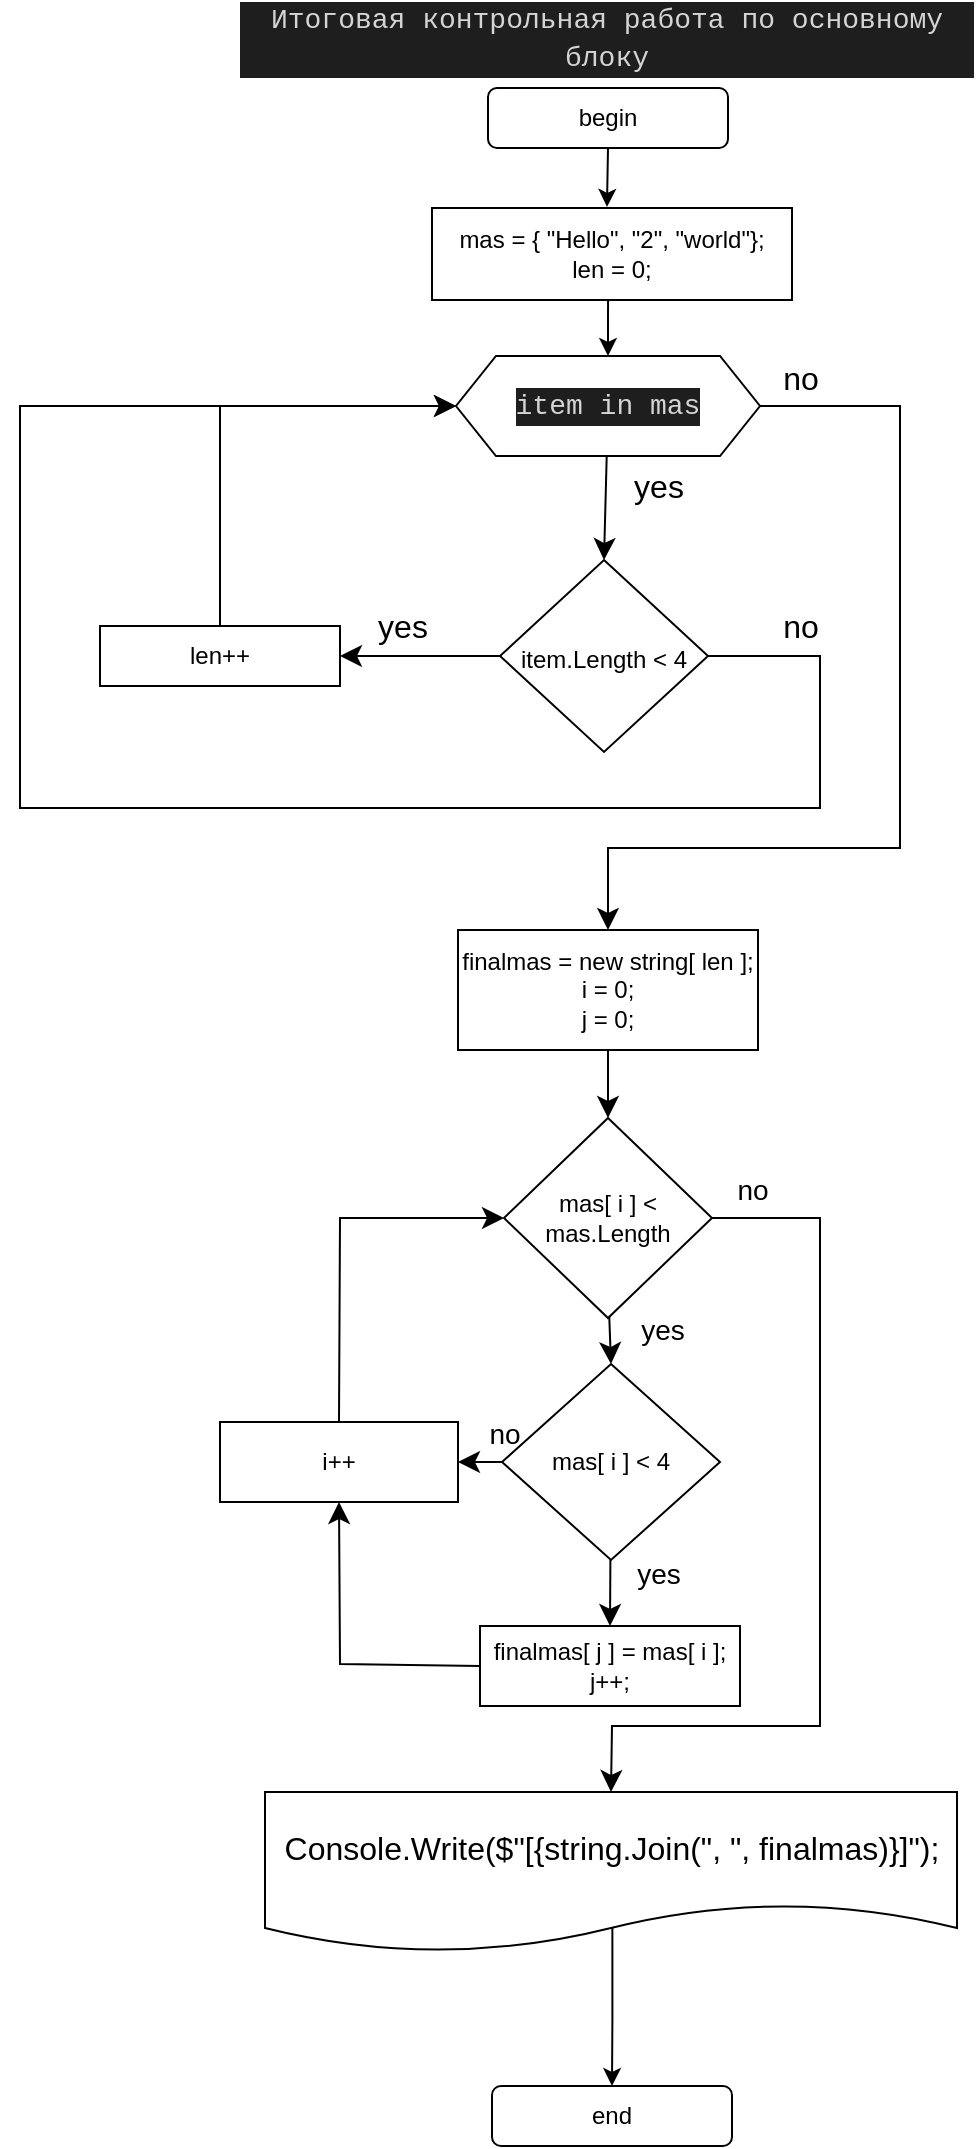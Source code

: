 <mxfile version="22.1.21" type="device" pages="2">
  <diagram name="Страница — 1" id="WYJuMCrn0qdgbdIJ086Q">
    <mxGraphModel dx="1985" dy="1438" grid="1" gridSize="10" guides="1" tooltips="1" connect="1" arrows="1" fold="1" page="1" pageScale="1" pageWidth="827" pageHeight="1169" math="0" shadow="0">
      <root>
        <mxCell id="0" />
        <mxCell id="1" parent="0" />
        <mxCell id="0HGksZpgj-BPBtbDQA5q-1" value="&lt;div style=&quot;color: rgb(212, 212, 212); background-color: rgb(30, 30, 30); font-family: Consolas, &amp;quot;Courier New&amp;quot;, monospace; font-size: 14px; line-height: 19px;&quot;&gt;Итоговая контрольная работа по основному блоку&lt;/div&gt;" style="text;html=1;strokeColor=none;fillColor=none;align=center;verticalAlign=middle;whiteSpace=wrap;rounded=0;" parent="1" vertex="1">
          <mxGeometry x="229" y="40" width="369" height="30" as="geometry" />
        </mxCell>
        <mxCell id="0HGksZpgj-BPBtbDQA5q-6" style="edgeStyle=orthogonalEdgeStyle;rounded=0;orthogonalLoop=1;jettySize=auto;html=1;exitX=0.5;exitY=1;exitDx=0;exitDy=0;entryX=0.486;entryY=-0.012;entryDx=0;entryDy=0;entryPerimeter=0;" parent="1" source="0HGksZpgj-BPBtbDQA5q-2" target="QLAhKVpBpkVvW9ZPPRg4-1" edge="1">
          <mxGeometry relative="1" as="geometry">
            <mxPoint x="414" y="146" as="targetPoint" />
          </mxGeometry>
        </mxCell>
        <mxCell id="0HGksZpgj-BPBtbDQA5q-2" value="begin" style="rounded=1;whiteSpace=wrap;html=1;" parent="1" vertex="1">
          <mxGeometry x="354" y="80" width="120" height="30" as="geometry" />
        </mxCell>
        <mxCell id="0HGksZpgj-BPBtbDQA5q-3" value="end" style="rounded=1;whiteSpace=wrap;html=1;" parent="1" vertex="1">
          <mxGeometry x="356" y="1079" width="120" height="30" as="geometry" />
        </mxCell>
        <mxCell id="0HGksZpgj-BPBtbDQA5q-10" style="edgeStyle=orthogonalEdgeStyle;rounded=0;orthogonalLoop=1;jettySize=auto;html=1;entryX=0.5;entryY=0;entryDx=0;entryDy=0;exitX=0.502;exitY=0.833;exitDx=0;exitDy=0;exitPerimeter=0;" parent="1" source="QLAhKVpBpkVvW9ZPPRg4-4" target="0HGksZpgj-BPBtbDQA5q-3" edge="1">
          <mxGeometry relative="1" as="geometry">
            <mxPoint x="416.8" y="1024.341" as="sourcePoint" />
          </mxGeometry>
        </mxCell>
        <mxCell id="fBXiUsdaVTodvzfnku7q-2" style="edgeStyle=orthogonalEdgeStyle;rounded=0;orthogonalLoop=1;jettySize=auto;html=1;exitX=0.489;exitY=0.986;exitDx=0;exitDy=0;entryX=0.5;entryY=0;entryDx=0;entryDy=0;exitPerimeter=0;" parent="1" source="QLAhKVpBpkVvW9ZPPRg4-1" target="Tpb7PyXPzX-6LPsVhSSz-2" edge="1">
          <mxGeometry relative="1" as="geometry">
            <mxPoint x="414" y="184" as="targetPoint" />
            <mxPoint x="414" y="176" as="sourcePoint" />
          </mxGeometry>
        </mxCell>
        <mxCell id="Tpb7PyXPzX-6LPsVhSSz-8" style="edgeStyle=none;curved=1;rounded=0;orthogonalLoop=1;jettySize=auto;html=1;entryX=0.5;entryY=0;entryDx=0;entryDy=0;fontSize=12;startSize=8;endSize=8;" parent="1" source="Tpb7PyXPzX-6LPsVhSSz-2" target="Tpb7PyXPzX-6LPsVhSSz-3" edge="1">
          <mxGeometry relative="1" as="geometry" />
        </mxCell>
        <mxCell id="Tpb7PyXPzX-6LPsVhSSz-16" style="edgeStyle=none;curved=0;rounded=0;orthogonalLoop=1;jettySize=auto;html=1;entryX=0.5;entryY=0;entryDx=0;entryDy=0;fontSize=12;startSize=8;endSize=8;exitX=1;exitY=0.5;exitDx=0;exitDy=0;" parent="1" source="Tpb7PyXPzX-6LPsVhSSz-2" target="Tpb7PyXPzX-6LPsVhSSz-15" edge="1">
          <mxGeometry relative="1" as="geometry">
            <Array as="points">
              <mxPoint x="560" y="239" />
              <mxPoint x="560" y="460" />
              <mxPoint x="414" y="460" />
            </Array>
          </mxGeometry>
        </mxCell>
        <mxCell id="Tpb7PyXPzX-6LPsVhSSz-2" value="&lt;div style=&quot;color: rgb(212, 212, 212); background-color: rgb(30, 30, 30); font-family: Consolas, &amp;quot;Courier New&amp;quot;, monospace; font-size: 14px; line-height: 19px;&quot;&gt;item in mas&lt;/div&gt;" style="shape=hexagon;perimeter=hexagonPerimeter2;whiteSpace=wrap;html=1;fixedSize=1;fontSize=16;" parent="1" vertex="1">
          <mxGeometry x="338" y="214" width="152" height="50" as="geometry" />
        </mxCell>
        <mxCell id="Tpb7PyXPzX-6LPsVhSSz-5" style="edgeStyle=none;curved=1;rounded=0;orthogonalLoop=1;jettySize=auto;html=1;entryX=1;entryY=0.5;entryDx=0;entryDy=0;fontSize=12;startSize=8;endSize=8;exitX=0;exitY=0.5;exitDx=0;exitDy=0;" parent="1" source="Tpb7PyXPzX-6LPsVhSSz-3" target="Tpb7PyXPzX-6LPsVhSSz-4" edge="1">
          <mxGeometry relative="1" as="geometry" />
        </mxCell>
        <mxCell id="Tpb7PyXPzX-6LPsVhSSz-12" style="edgeStyle=none;curved=0;rounded=0;orthogonalLoop=1;jettySize=auto;html=1;fontSize=12;startSize=8;endSize=8;exitX=1;exitY=0.5;exitDx=0;exitDy=0;entryX=0;entryY=0.5;entryDx=0;entryDy=0;" parent="1" source="Tpb7PyXPzX-6LPsVhSSz-3" target="Tpb7PyXPzX-6LPsVhSSz-2" edge="1">
          <mxGeometry relative="1" as="geometry">
            <mxPoint x="120" y="574" as="targetPoint" />
            <Array as="points">
              <mxPoint x="520" y="364" />
              <mxPoint x="520" y="440" />
              <mxPoint x="120" y="440" />
              <mxPoint x="120" y="239" />
            </Array>
          </mxGeometry>
        </mxCell>
        <mxCell id="Tpb7PyXPzX-6LPsVhSSz-3" value="&lt;font style=&quot;font-size: 12px;&quot;&gt;item.Length &amp;lt; 4&lt;/font&gt;" style="rhombus;whiteSpace=wrap;html=1;fontSize=16;" parent="1" vertex="1">
          <mxGeometry x="360" y="316" width="104" height="96" as="geometry" />
        </mxCell>
        <mxCell id="Tpb7PyXPzX-6LPsVhSSz-11" style="edgeStyle=none;curved=0;rounded=0;orthogonalLoop=1;jettySize=auto;html=1;entryX=0;entryY=0.5;entryDx=0;entryDy=0;fontSize=12;startSize=8;endSize=8;" parent="1" source="Tpb7PyXPzX-6LPsVhSSz-4" target="Tpb7PyXPzX-6LPsVhSSz-2" edge="1">
          <mxGeometry relative="1" as="geometry">
            <Array as="points">
              <mxPoint x="220" y="239" />
            </Array>
          </mxGeometry>
        </mxCell>
        <mxCell id="Tpb7PyXPzX-6LPsVhSSz-4" value="len++" style="rounded=0;whiteSpace=wrap;html=1;" parent="1" vertex="1">
          <mxGeometry x="160" y="349" width="120" height="30" as="geometry" />
        </mxCell>
        <mxCell id="Tpb7PyXPzX-6LPsVhSSz-13" value="yes" style="text;html=1;align=center;verticalAlign=middle;resizable=0;points=[];autosize=1;strokeColor=none;fillColor=none;fontSize=16;" parent="1" vertex="1">
          <mxGeometry x="286" y="334" width="50" height="30" as="geometry" />
        </mxCell>
        <mxCell id="Tpb7PyXPzX-6LPsVhSSz-14" value="no" style="text;html=1;align=center;verticalAlign=middle;resizable=0;points=[];autosize=1;strokeColor=none;fillColor=none;fontSize=16;" parent="1" vertex="1">
          <mxGeometry x="490" y="334" width="40" height="30" as="geometry" />
        </mxCell>
        <mxCell id="Tpb7PyXPzX-6LPsVhSSz-22" value="" style="edgeStyle=none;curved=1;rounded=0;orthogonalLoop=1;jettySize=auto;html=1;fontSize=12;startSize=8;endSize=8;entryX=0.5;entryY=0;entryDx=0;entryDy=0;" parent="1" source="Tpb7PyXPzX-6LPsVhSSz-15" target="Tpb7PyXPzX-6LPsVhSSz-23" edge="1">
          <mxGeometry relative="1" as="geometry">
            <mxPoint x="414.0" y="583" as="targetPoint" />
          </mxGeometry>
        </mxCell>
        <mxCell id="Tpb7PyXPzX-6LPsVhSSz-15" value="finalmas = new string[ len ];&lt;br&gt;i = 0;&lt;br&gt;j = 0;" style="rounded=0;whiteSpace=wrap;html=1;" parent="1" vertex="1">
          <mxGeometry x="339" y="501" width="150" height="60" as="geometry" />
        </mxCell>
        <mxCell id="Tpb7PyXPzX-6LPsVhSSz-20" value="" style="edgeStyle=none;curved=1;rounded=0;orthogonalLoop=1;jettySize=auto;html=1;fontSize=12;startSize=8;endSize=8;entryX=0.5;entryY=0;entryDx=0;entryDy=0;" parent="1" source="Tpb7PyXPzX-6LPsVhSSz-17" target="Tpb7PyXPzX-6LPsVhSSz-19" edge="1">
          <mxGeometry relative="1" as="geometry">
            <mxPoint x="414" y="848" as="targetPoint" />
          </mxGeometry>
        </mxCell>
        <mxCell id="Tpb7PyXPzX-6LPsVhSSz-26" style="edgeStyle=none;curved=0;rounded=0;orthogonalLoop=1;jettySize=auto;html=1;exitX=0;exitY=0.5;exitDx=0;exitDy=0;entryX=1;entryY=0.5;entryDx=0;entryDy=0;fontSize=12;startSize=8;endSize=8;" parent="1" source="Tpb7PyXPzX-6LPsVhSSz-17" target="Tpb7PyXPzX-6LPsVhSSz-25" edge="1">
          <mxGeometry relative="1" as="geometry" />
        </mxCell>
        <mxCell id="Tpb7PyXPzX-6LPsVhSSz-17" value="mas[ i ] &amp;lt; 4" style="rhombus;whiteSpace=wrap;html=1;rounded=0;" parent="1" vertex="1">
          <mxGeometry x="361" y="718" width="109" height="98" as="geometry" />
        </mxCell>
        <mxCell id="Tpb7PyXPzX-6LPsVhSSz-27" style="edgeStyle=none;curved=0;rounded=0;orthogonalLoop=1;jettySize=auto;html=1;exitX=0;exitY=0.5;exitDx=0;exitDy=0;entryX=0.5;entryY=1;entryDx=0;entryDy=0;fontSize=12;startSize=8;endSize=8;" parent="1" source="Tpb7PyXPzX-6LPsVhSSz-19" target="Tpb7PyXPzX-6LPsVhSSz-25" edge="1">
          <mxGeometry relative="1" as="geometry">
            <mxPoint x="354" y="868" as="sourcePoint" />
            <Array as="points">
              <mxPoint x="280" y="868" />
            </Array>
          </mxGeometry>
        </mxCell>
        <mxCell id="Tpb7PyXPzX-6LPsVhSSz-19" value="finalmas[ j ] = mas[ i ];&lt;br&gt;j++;" style="whiteSpace=wrap;html=1;rounded=0;" parent="1" vertex="1">
          <mxGeometry x="350" y="849" width="130" height="40" as="geometry" />
        </mxCell>
        <mxCell id="Tpb7PyXPzX-6LPsVhSSz-24" style="edgeStyle=none;curved=0;rounded=0;orthogonalLoop=1;jettySize=auto;html=1;exitX=0.5;exitY=1;exitDx=0;exitDy=0;fontSize=12;startSize=8;endSize=8;entryX=0.5;entryY=0;entryDx=0;entryDy=0;" parent="1" target="Tpb7PyXPzX-6LPsVhSSz-17" edge="1">
          <mxGeometry relative="1" as="geometry">
            <mxPoint x="413.8" y="857" as="targetPoint" />
            <mxPoint x="414" y="677" as="sourcePoint" />
          </mxGeometry>
        </mxCell>
        <mxCell id="Tpb7PyXPzX-6LPsVhSSz-33" style="edgeStyle=none;curved=0;rounded=0;orthogonalLoop=1;jettySize=auto;html=1;exitX=1;exitY=0.5;exitDx=0;exitDy=0;fontSize=12;startSize=8;endSize=8;entryX=0.5;entryY=0;entryDx=0;entryDy=0;" parent="1" source="Tpb7PyXPzX-6LPsVhSSz-23" target="QLAhKVpBpkVvW9ZPPRg4-4" edge="1">
          <mxGeometry relative="1" as="geometry">
            <mxPoint x="416" y="932" as="targetPoint" />
            <Array as="points">
              <mxPoint x="520" y="645" />
              <mxPoint x="520" y="899" />
              <mxPoint x="416" y="899" />
            </Array>
          </mxGeometry>
        </mxCell>
        <mxCell id="Tpb7PyXPzX-6LPsVhSSz-23" value="mas[ i ] &amp;lt; mas.Length" style="rhombus;whiteSpace=wrap;html=1;rounded=0;" parent="1" vertex="1">
          <mxGeometry x="362" y="595" width="104" height="100" as="geometry" />
        </mxCell>
        <mxCell id="Tpb7PyXPzX-6LPsVhSSz-28" style="edgeStyle=none;curved=0;rounded=0;orthogonalLoop=1;jettySize=auto;html=1;exitX=0.5;exitY=0;exitDx=0;exitDy=0;entryX=0;entryY=0.5;entryDx=0;entryDy=0;fontSize=12;startSize=8;endSize=8;" parent="1" source="Tpb7PyXPzX-6LPsVhSSz-25" target="Tpb7PyXPzX-6LPsVhSSz-23" edge="1">
          <mxGeometry relative="1" as="geometry">
            <Array as="points">
              <mxPoint x="280" y="645" />
            </Array>
          </mxGeometry>
        </mxCell>
        <mxCell id="Tpb7PyXPzX-6LPsVhSSz-25" value="&lt;font style=&quot;font-size: 12px;&quot;&gt;i++&lt;/font&gt;" style="whiteSpace=wrap;html=1;rounded=0;" parent="1" vertex="1">
          <mxGeometry x="220" y="747" width="119" height="40" as="geometry" />
        </mxCell>
        <mxCell id="Tpb7PyXPzX-6LPsVhSSz-29" value="&lt;font style=&quot;font-size: 14px;&quot;&gt;yes&lt;/font&gt;" style="text;html=1;align=center;verticalAlign=middle;resizable=0;points=[];autosize=1;strokeColor=none;fillColor=none;fontSize=16;" parent="1" vertex="1">
          <mxGeometry x="414" y="807" width="50" height="30" as="geometry" />
        </mxCell>
        <mxCell id="Tpb7PyXPzX-6LPsVhSSz-30" value="&lt;font style=&quot;font-size: 14px;&quot;&gt;no&lt;/font&gt;" style="text;html=1;align=center;verticalAlign=middle;resizable=0;points=[];autosize=1;strokeColor=none;fillColor=none;fontSize=16;" parent="1" vertex="1">
          <mxGeometry x="342" y="737" width="40" height="30" as="geometry" />
        </mxCell>
        <mxCell id="Tpb7PyXPzX-6LPsVhSSz-31" value="&lt;font style=&quot;font-size: 14px;&quot;&gt;yes&lt;/font&gt;" style="text;html=1;align=center;verticalAlign=middle;resizable=0;points=[];autosize=1;strokeColor=none;fillColor=none;fontSize=16;" parent="1" vertex="1">
          <mxGeometry x="416" y="685" width="50" height="30" as="geometry" />
        </mxCell>
        <mxCell id="Tpb7PyXPzX-6LPsVhSSz-32" value="&lt;font style=&quot;font-size: 14px;&quot;&gt;no&lt;/font&gt;" style="text;html=1;align=center;verticalAlign=middle;resizable=0;points=[];autosize=1;strokeColor=none;fillColor=none;fontSize=16;" parent="1" vertex="1">
          <mxGeometry x="466" y="615" width="40" height="30" as="geometry" />
        </mxCell>
        <mxCell id="Tpb7PyXPzX-6LPsVhSSz-34" value="yes" style="text;html=1;align=center;verticalAlign=middle;resizable=0;points=[];autosize=1;strokeColor=none;fillColor=none;fontSize=16;" parent="1" vertex="1">
          <mxGeometry x="414" y="264" width="50" height="30" as="geometry" />
        </mxCell>
        <mxCell id="Tpb7PyXPzX-6LPsVhSSz-35" value="no" style="text;html=1;align=center;verticalAlign=middle;resizable=0;points=[];autosize=1;strokeColor=none;fillColor=none;fontSize=16;" parent="1" vertex="1">
          <mxGeometry x="490" y="210" width="40" height="30" as="geometry" />
        </mxCell>
        <mxCell id="QLAhKVpBpkVvW9ZPPRg4-1" value="mas = { &quot;Hello&quot;, &quot;2&quot;, &quot;world&quot;};&lt;br&gt;len = 0;" style="rounded=0;whiteSpace=wrap;html=1;" vertex="1" parent="1">
          <mxGeometry x="326" y="140" width="180" height="46" as="geometry" />
        </mxCell>
        <mxCell id="QLAhKVpBpkVvW9ZPPRg4-4" value="Console.Write($&quot;[{string.Join(&quot;, &quot;, finalmas)}]&quot;);" style="shape=document;whiteSpace=wrap;html=1;boundedLbl=1;fontSize=16;" vertex="1" parent="1">
          <mxGeometry x="242.5" y="932" width="346" height="80" as="geometry" />
        </mxCell>
      </root>
    </mxGraphModel>
  </diagram>
  <diagram id="uEQLduC-OmaPBwCcpx7K" name="Страница — 2">
    <mxGraphModel dx="1050" dy="625" grid="1" gridSize="10" guides="1" tooltips="1" connect="1" arrows="1" fold="1" page="1" pageScale="1" pageWidth="827" pageHeight="1169" math="0" shadow="0">
      <root>
        <mxCell id="0" />
        <mxCell id="1" parent="0" />
        <mxCell id="svpUXK6J2GacrtF_brY--1" value="&lt;font style=&quot;font-size: 14px;&quot;&gt;Задача 6. Составьте блок-схему нахождения факториала N.&lt;/font&gt;" style="text;html=1;strokeColor=none;fillColor=none;align=center;verticalAlign=middle;whiteSpace=wrap;rounded=0;" vertex="1" parent="1">
          <mxGeometry x="209" y="20" width="410" height="30" as="geometry" />
        </mxCell>
        <mxCell id="8Q-FI94VZpzMaD5swQYa-5" style="edgeStyle=orthogonalEdgeStyle;rounded=0;orthogonalLoop=1;jettySize=auto;html=1;exitX=0.5;exitY=1;exitDx=0;exitDy=0;entryX=0.5;entryY=0;entryDx=0;entryDy=0;" edge="1" parent="1" source="8Q-FI94VZpzMaD5swQYa-1" target="8Q-FI94VZpzMaD5swQYa-2">
          <mxGeometry relative="1" as="geometry" />
        </mxCell>
        <mxCell id="8Q-FI94VZpzMaD5swQYa-1" value="begin" style="rounded=1;whiteSpace=wrap;html=1;" vertex="1" parent="1">
          <mxGeometry x="330" y="50" width="120" height="30" as="geometry" />
        </mxCell>
        <mxCell id="8Q-FI94VZpzMaD5swQYa-6" style="edgeStyle=orthogonalEdgeStyle;rounded=0;orthogonalLoop=1;jettySize=auto;html=1;exitX=0.5;exitY=1;exitDx=0;exitDy=0;" edge="1" parent="1" source="8Q-FI94VZpzMaD5swQYa-2" target="8Q-FI94VZpzMaD5swQYa-3">
          <mxGeometry relative="1" as="geometry" />
        </mxCell>
        <mxCell id="8Q-FI94VZpzMaD5swQYa-2" value="N" style="shape=parallelogram;perimeter=parallelogramPerimeter;whiteSpace=wrap;html=1;fixedSize=1;" vertex="1" parent="1">
          <mxGeometry x="330" y="110" width="120" height="40" as="geometry" />
        </mxCell>
        <mxCell id="8Q-FI94VZpzMaD5swQYa-7" style="edgeStyle=orthogonalEdgeStyle;rounded=0;orthogonalLoop=1;jettySize=auto;html=1;exitX=0.5;exitY=1;exitDx=0;exitDy=0;entryX=0.5;entryY=0;entryDx=0;entryDy=0;" edge="1" parent="1" source="8Q-FI94VZpzMaD5swQYa-3" target="8Q-FI94VZpzMaD5swQYa-4">
          <mxGeometry relative="1" as="geometry" />
        </mxCell>
        <mxCell id="8Q-FI94VZpzMaD5swQYa-3" value="number=1,&lt;br&gt;fact =1" style="rounded=0;whiteSpace=wrap;html=1;" vertex="1" parent="1">
          <mxGeometry x="329.5" y="200" width="120" height="40" as="geometry" />
        </mxCell>
        <mxCell id="zbU8ONjbjXm8ztbUPtAA-2" style="edgeStyle=orthogonalEdgeStyle;rounded=0;orthogonalLoop=1;jettySize=auto;html=1;entryX=0.017;entryY=0.35;entryDx=0;entryDy=0;entryPerimeter=0;" edge="1" parent="1" source="8Q-FI94VZpzMaD5swQYa-4" target="zbU8ONjbjXm8ztbUPtAA-1">
          <mxGeometry relative="1" as="geometry" />
        </mxCell>
        <mxCell id="zbU8ONjbjXm8ztbUPtAA-6" value="yes" style="edgeLabel;html=1;align=center;verticalAlign=middle;resizable=0;points=[];" vertex="1" connectable="0" parent="zbU8ONjbjXm8ztbUPtAA-2">
          <mxGeometry x="-0.42" y="-1" relative="1" as="geometry">
            <mxPoint x="-14" y="-19" as="offset" />
          </mxGeometry>
        </mxCell>
        <mxCell id="zbU8ONjbjXm8ztbUPtAA-7" style="edgeStyle=orthogonalEdgeStyle;rounded=0;orthogonalLoop=1;jettySize=auto;html=1;entryX=1;entryY=0.5;entryDx=0;entryDy=0;" edge="1" parent="1" source="8Q-FI94VZpzMaD5swQYa-4" target="zbU8ONjbjXm8ztbUPtAA-5">
          <mxGeometry relative="1" as="geometry" />
        </mxCell>
        <mxCell id="zbU8ONjbjXm8ztbUPtAA-8" value="no" style="edgeLabel;html=1;align=center;verticalAlign=middle;resizable=0;points=[];" vertex="1" connectable="0" parent="zbU8ONjbjXm8ztbUPtAA-7">
          <mxGeometry x="-0.216" y="-3" relative="1" as="geometry">
            <mxPoint y="-15" as="offset" />
          </mxGeometry>
        </mxCell>
        <mxCell id="8Q-FI94VZpzMaD5swQYa-4" value="number &amp;gt; N" style="rhombus;whiteSpace=wrap;html=1;" vertex="1" parent="1">
          <mxGeometry x="337" y="325" width="105" height="104" as="geometry" />
        </mxCell>
        <mxCell id="GQuywg6Mfpl6nA5uvGti-1" value="end" style="rounded=1;whiteSpace=wrap;html=1;" vertex="1" parent="1">
          <mxGeometry x="330" y="490" width="120" height="30" as="geometry" />
        </mxCell>
        <mxCell id="zbU8ONjbjXm8ztbUPtAA-3" style="edgeStyle=orthogonalEdgeStyle;rounded=0;orthogonalLoop=1;jettySize=auto;html=1;entryX=0.5;entryY=0;entryDx=0;entryDy=0;exitX=0.55;exitY=0.87;exitDx=0;exitDy=0;exitPerimeter=0;" edge="1" parent="1" source="zbU8ONjbjXm8ztbUPtAA-1" target="GQuywg6Mfpl6nA5uvGti-1">
          <mxGeometry relative="1" as="geometry">
            <Array as="points">
              <mxPoint x="554" y="460" />
              <mxPoint x="390" y="460" />
            </Array>
          </mxGeometry>
        </mxCell>
        <mxCell id="zbU8ONjbjXm8ztbUPtAA-1" value="print(fact)" style="shape=document;whiteSpace=wrap;html=1;boundedLbl=1;" vertex="1" parent="1">
          <mxGeometry x="488" y="349" width="120" height="80" as="geometry" />
        </mxCell>
        <mxCell id="zbU8ONjbjXm8ztbUPtAA-13" style="edgeStyle=orthogonalEdgeStyle;rounded=0;orthogonalLoop=1;jettySize=auto;html=1;entryX=0;entryY=0.5;entryDx=0;entryDy=0;exitX=0;exitY=0.5;exitDx=0;exitDy=0;" edge="1" parent="1" source="zbU8ONjbjXm8ztbUPtAA-5" target="zbU8ONjbjXm8ztbUPtAA-11">
          <mxGeometry relative="1" as="geometry">
            <Array as="points">
              <mxPoint x="120" y="378" />
              <mxPoint x="120" y="280" />
            </Array>
          </mxGeometry>
        </mxCell>
        <mxCell id="zbU8ONjbjXm8ztbUPtAA-5" value="fact = fact * number" style="rounded=0;whiteSpace=wrap;html=1;" vertex="1" parent="1">
          <mxGeometry x="170" y="359" width="120" height="37" as="geometry" />
        </mxCell>
        <mxCell id="zbU8ONjbjXm8ztbUPtAA-12" style="edgeStyle=orthogonalEdgeStyle;rounded=0;orthogonalLoop=1;jettySize=auto;html=1;entryX=0.5;entryY=0;entryDx=0;entryDy=0;" edge="1" parent="1" source="zbU8ONjbjXm8ztbUPtAA-11" target="8Q-FI94VZpzMaD5swQYa-4">
          <mxGeometry relative="1" as="geometry">
            <mxPoint x="390" y="320" as="targetPoint" />
          </mxGeometry>
        </mxCell>
        <mxCell id="zbU8ONjbjXm8ztbUPtAA-11" value="number =number +1" style="rounded=0;whiteSpace=wrap;html=1;" vertex="1" parent="1">
          <mxGeometry x="170" y="260" width="120" height="40" as="geometry" />
        </mxCell>
      </root>
    </mxGraphModel>
  </diagram>
</mxfile>
